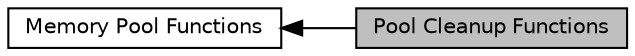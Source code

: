 digraph "Pool Cleanup Functions"
{
  edge [fontname="Helvetica",fontsize="10",labelfontname="Helvetica",labelfontsize="10"];
  node [fontname="Helvetica",fontsize="10",shape=box];
  rankdir=LR;
  Node2 [label="Memory Pool Functions",height=0.2,width=0.4,color="black", fillcolor="white", style="filled",URL="$group__apr__pools.html",tooltip=" "];
  Node1 [label="Pool Cleanup Functions",height=0.2,width=0.4,color="black", fillcolor="grey75", style="filled", fontcolor="black",tooltip=" "];
  Node2->Node1 [shape=plaintext, dir="back", style="solid"];
}
